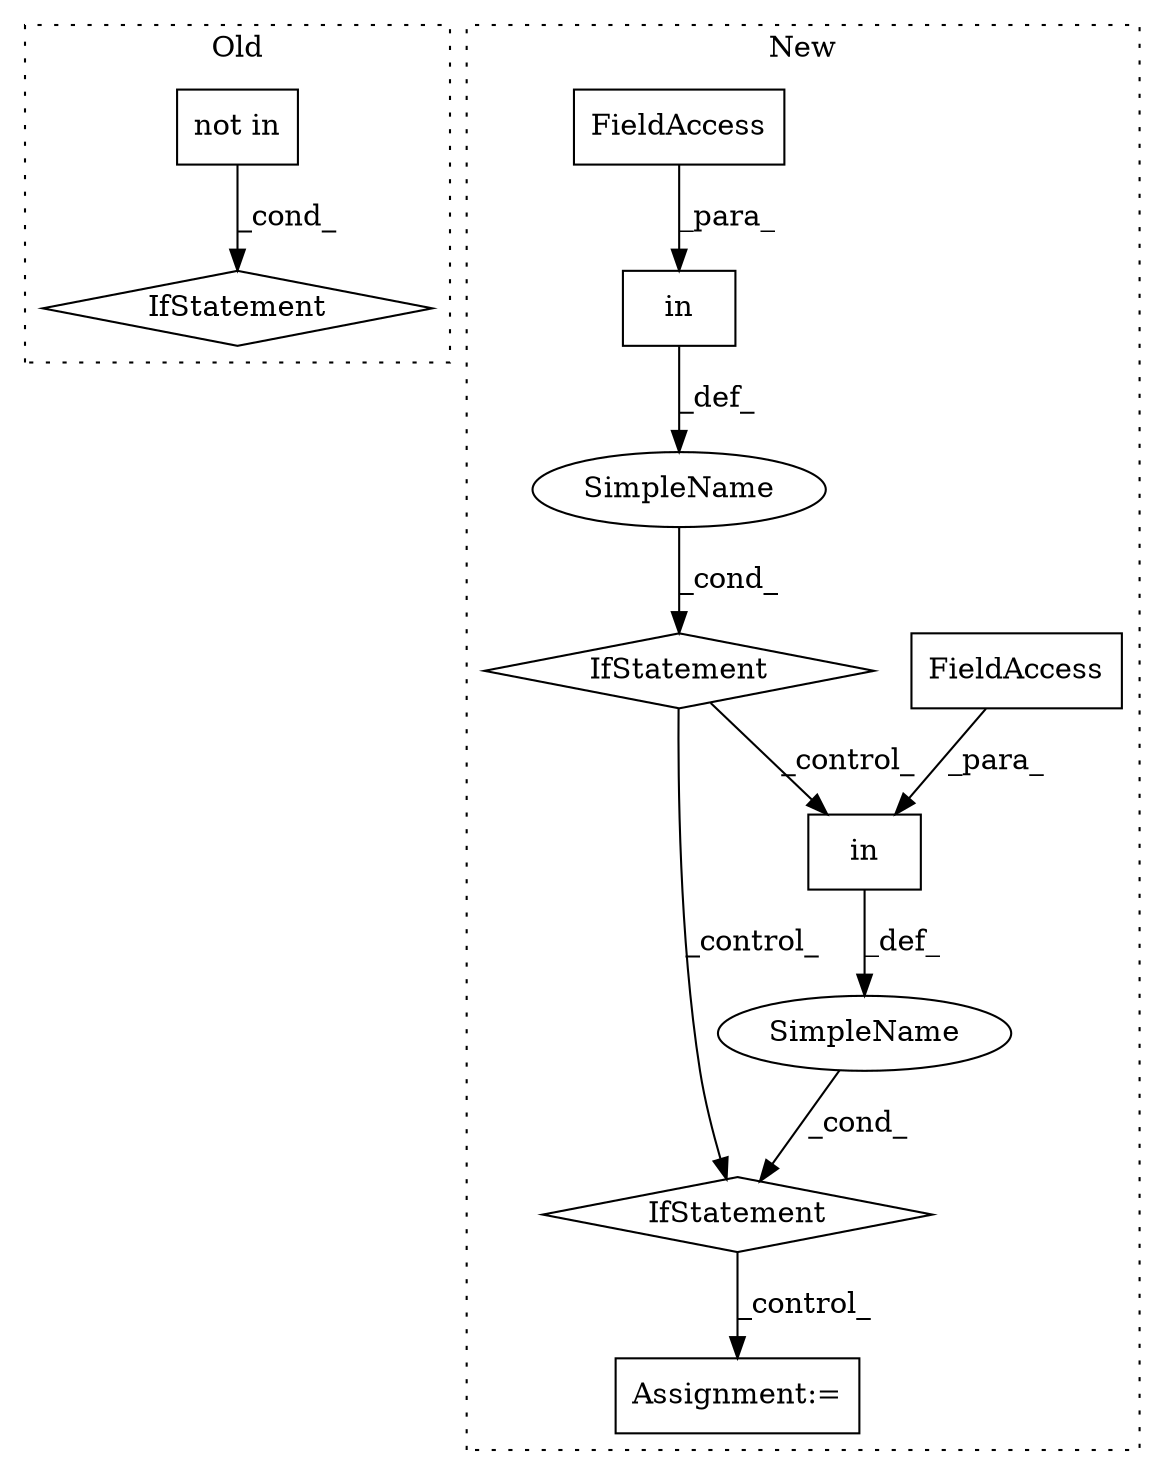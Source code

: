 digraph G {
subgraph cluster0 {
1 [label="not in" a="108" s="1524" l="41" shape="box"];
4 [label="IfStatement" a="25" s="1516,1565" l="8,2" shape="diamond"];
label = "Old";
style="dotted";
}
subgraph cluster1 {
2 [label="in" a="105" s="1494" l="23" shape="box"];
3 [label="IfStatement" a="25" s="1482,1517" l="12,2" shape="diamond"];
5 [label="Assignment:=" a="7" s="1760,1858" l="65,2" shape="box"];
6 [label="SimpleName" a="42" s="" l="" shape="ellipse"];
7 [label="SimpleName" a="42" s="" l="" shape="ellipse"];
8 [label="IfStatement" a="25" s="1390,1426" l="8,2" shape="diamond"];
9 [label="in" a="105" s="1398" l="28" shape="box"];
10 [label="FieldAccess" a="22" s="1506" l="11" shape="box"];
11 [label="FieldAccess" a="22" s="1410" l="16" shape="box"];
label = "New";
style="dotted";
}
1 -> 4 [label="_cond_"];
2 -> 6 [label="_def_"];
3 -> 5 [label="_control_"];
6 -> 3 [label="_cond_"];
7 -> 8 [label="_cond_"];
8 -> 2 [label="_control_"];
8 -> 3 [label="_control_"];
9 -> 7 [label="_def_"];
10 -> 2 [label="_para_"];
11 -> 9 [label="_para_"];
}